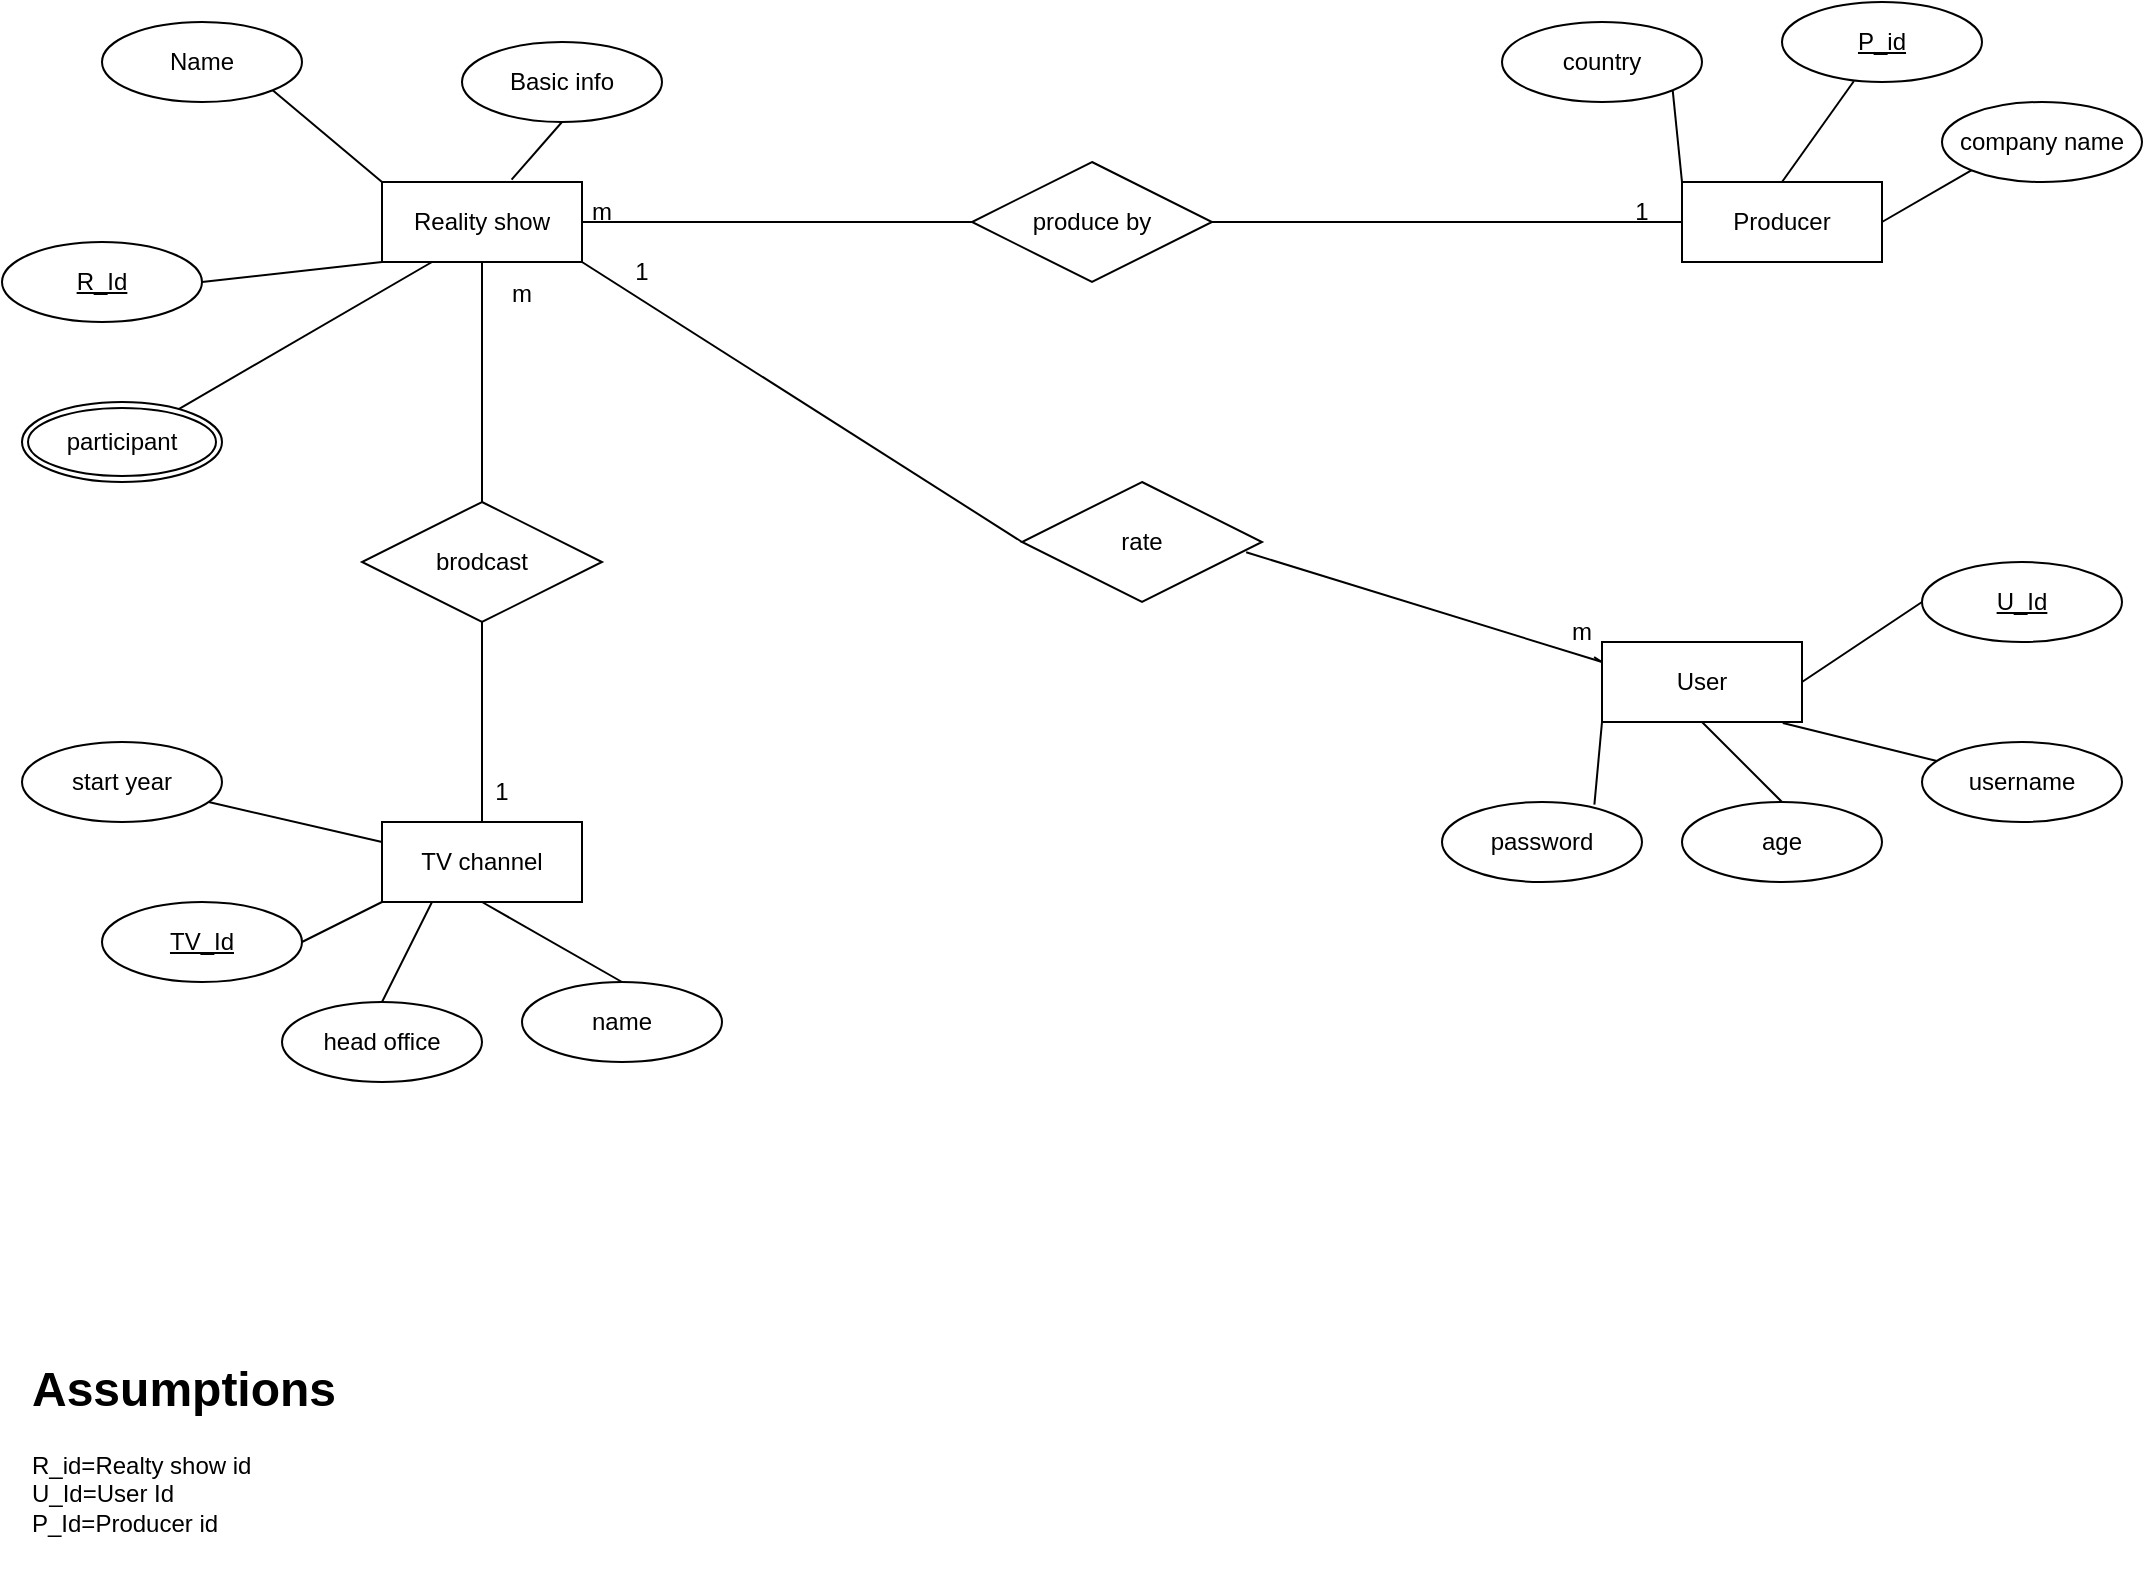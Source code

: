 <mxfile version="21.3.8" type="device">
  <diagram name="Page-1" id="zZePVW0mCl9_P6tovyuH">
    <mxGraphModel dx="2085" dy="578" grid="1" gridSize="10" guides="1" tooltips="1" connect="1" arrows="1" fold="1" page="1" pageScale="1" pageWidth="850" pageHeight="1100" math="0" shadow="0">
      <root>
        <mxCell id="0" />
        <mxCell id="1" parent="0" />
        <mxCell id="Hb2QPvDebyr5uTv4UzMN-5" value="User" style="whiteSpace=wrap;html=1;align=center;" vertex="1" parent="1">
          <mxGeometry x="620" y="380" width="100" height="40" as="geometry" />
        </mxCell>
        <mxCell id="Hb2QPvDebyr5uTv4UzMN-10" value="Reality show" style="whiteSpace=wrap;html=1;align=center;" vertex="1" parent="1">
          <mxGeometry x="10" y="150" width="100" height="40" as="geometry" />
        </mxCell>
        <mxCell id="Hb2QPvDebyr5uTv4UzMN-11" value="Producer" style="whiteSpace=wrap;html=1;align=center;" vertex="1" parent="1">
          <mxGeometry x="660" y="150" width="100" height="40" as="geometry" />
        </mxCell>
        <mxCell id="Hb2QPvDebyr5uTv4UzMN-12" value="Name" style="ellipse;whiteSpace=wrap;html=1;align=center;" vertex="1" parent="1">
          <mxGeometry x="-130" y="70" width="100" height="40" as="geometry" />
        </mxCell>
        <mxCell id="Hb2QPvDebyr5uTv4UzMN-13" value="Basic info" style="ellipse;whiteSpace=wrap;html=1;align=center;" vertex="1" parent="1">
          <mxGeometry x="50" y="80" width="100" height="40" as="geometry" />
        </mxCell>
        <mxCell id="Hb2QPvDebyr5uTv4UzMN-14" value="R_Id" style="ellipse;whiteSpace=wrap;html=1;align=center;fontStyle=4;" vertex="1" parent="1">
          <mxGeometry x="-180" y="180" width="100" height="40" as="geometry" />
        </mxCell>
        <mxCell id="Hb2QPvDebyr5uTv4UzMN-15" value="" style="endArrow=none;html=1;rounded=0;entryX=0.5;entryY=1;entryDx=0;entryDy=0;exitX=0.648;exitY=-0.029;exitDx=0;exitDy=0;exitPerimeter=0;" edge="1" parent="1" source="Hb2QPvDebyr5uTv4UzMN-10" target="Hb2QPvDebyr5uTv4UzMN-13">
          <mxGeometry width="50" height="50" relative="1" as="geometry">
            <mxPoint x="220" y="370" as="sourcePoint" />
            <mxPoint x="270" y="320" as="targetPoint" />
          </mxGeometry>
        </mxCell>
        <mxCell id="Hb2QPvDebyr5uTv4UzMN-16" value="" style="endArrow=none;html=1;rounded=0;entryX=1;entryY=1;entryDx=0;entryDy=0;exitX=0;exitY=0;exitDx=0;exitDy=0;" edge="1" parent="1" source="Hb2QPvDebyr5uTv4UzMN-10" target="Hb2QPvDebyr5uTv4UzMN-12">
          <mxGeometry width="50" height="50" relative="1" as="geometry">
            <mxPoint x="220" y="370" as="sourcePoint" />
            <mxPoint x="270" y="320" as="targetPoint" />
          </mxGeometry>
        </mxCell>
        <mxCell id="Hb2QPvDebyr5uTv4UzMN-17" value="" style="endArrow=none;html=1;rounded=0;entryX=0;entryY=1;entryDx=0;entryDy=0;exitX=1;exitY=0.5;exitDx=0;exitDy=0;" edge="1" parent="1" source="Hb2QPvDebyr5uTv4UzMN-14" target="Hb2QPvDebyr5uTv4UzMN-10">
          <mxGeometry width="50" height="50" relative="1" as="geometry">
            <mxPoint x="220" y="370" as="sourcePoint" />
            <mxPoint x="270" y="320" as="targetPoint" />
          </mxGeometry>
        </mxCell>
        <mxCell id="Hb2QPvDebyr5uTv4UzMN-18" value="TV_Id" style="ellipse;whiteSpace=wrap;html=1;align=center;fontStyle=4;" vertex="1" parent="1">
          <mxGeometry x="-130" y="510" width="100" height="40" as="geometry" />
        </mxCell>
        <mxCell id="Hb2QPvDebyr5uTv4UzMN-19" value="name" style="ellipse;whiteSpace=wrap;html=1;align=center;" vertex="1" parent="1">
          <mxGeometry x="80" y="550" width="100" height="40" as="geometry" />
        </mxCell>
        <mxCell id="Hb2QPvDebyr5uTv4UzMN-20" value="country" style="ellipse;whiteSpace=wrap;html=1;align=center;" vertex="1" parent="1">
          <mxGeometry x="570" y="70" width="100" height="40" as="geometry" />
        </mxCell>
        <mxCell id="Hb2QPvDebyr5uTv4UzMN-21" value="P_id" style="ellipse;whiteSpace=wrap;html=1;align=center;fontStyle=4;" vertex="1" parent="1">
          <mxGeometry x="710" y="60" width="100" height="40" as="geometry" />
        </mxCell>
        <mxCell id="Hb2QPvDebyr5uTv4UzMN-22" value="company name" style="ellipse;whiteSpace=wrap;html=1;align=center;" vertex="1" parent="1">
          <mxGeometry x="790" y="110" width="100" height="40" as="geometry" />
        </mxCell>
        <mxCell id="Hb2QPvDebyr5uTv4UzMN-23" value="TV channel" style="whiteSpace=wrap;html=1;align=center;" vertex="1" parent="1">
          <mxGeometry x="10" y="470" width="100" height="40" as="geometry" />
        </mxCell>
        <mxCell id="Hb2QPvDebyr5uTv4UzMN-24" value="" style="endArrow=none;html=1;rounded=0;exitX=1;exitY=0.5;exitDx=0;exitDy=0;entryX=0;entryY=1;entryDx=0;entryDy=0;" edge="1" parent="1" source="Hb2QPvDebyr5uTv4UzMN-18" target="Hb2QPvDebyr5uTv4UzMN-23">
          <mxGeometry width="50" height="50" relative="1" as="geometry">
            <mxPoint x="230" y="370" as="sourcePoint" />
            <mxPoint x="280" y="320" as="targetPoint" />
          </mxGeometry>
        </mxCell>
        <mxCell id="Hb2QPvDebyr5uTv4UzMN-25" value="" style="endArrow=none;html=1;rounded=0;entryX=0.359;entryY=0.991;entryDx=0;entryDy=0;entryPerimeter=0;exitX=0.5;exitY=0;exitDx=0;exitDy=0;" edge="1" parent="1" source="Hb2QPvDebyr5uTv4UzMN-11" target="Hb2QPvDebyr5uTv4UzMN-21">
          <mxGeometry width="50" height="50" relative="1" as="geometry">
            <mxPoint x="230" y="370" as="sourcePoint" />
            <mxPoint x="280" y="320" as="targetPoint" />
          </mxGeometry>
        </mxCell>
        <mxCell id="Hb2QPvDebyr5uTv4UzMN-26" value="" style="endArrow=none;html=1;rounded=0;exitX=0;exitY=0;exitDx=0;exitDy=0;entryX=1;entryY=1;entryDx=0;entryDy=0;" edge="1" parent="1" source="Hb2QPvDebyr5uTv4UzMN-11" target="Hb2QPvDebyr5uTv4UzMN-20">
          <mxGeometry width="50" height="50" relative="1" as="geometry">
            <mxPoint x="230" y="370" as="sourcePoint" />
            <mxPoint x="280" y="320" as="targetPoint" />
          </mxGeometry>
        </mxCell>
        <mxCell id="Hb2QPvDebyr5uTv4UzMN-27" value="" style="endArrow=none;html=1;rounded=0;exitX=0.5;exitY=0;exitDx=0;exitDy=0;entryX=0.5;entryY=1;entryDx=0;entryDy=0;" edge="1" parent="1" source="Hb2QPvDebyr5uTv4UzMN-19" target="Hb2QPvDebyr5uTv4UzMN-23">
          <mxGeometry width="50" height="50" relative="1" as="geometry">
            <mxPoint x="230" y="370" as="sourcePoint" />
            <mxPoint x="280" y="320" as="targetPoint" />
          </mxGeometry>
        </mxCell>
        <mxCell id="Hb2QPvDebyr5uTv4UzMN-29" value="" style="endArrow=none;html=1;rounded=0;entryX=0;entryY=0.5;entryDx=0;entryDy=0;exitX=1;exitY=0.5;exitDx=0;exitDy=0;" edge="1" parent="1" source="Hb2QPvDebyr5uTv4UzMN-10" target="Hb2QPvDebyr5uTv4UzMN-31">
          <mxGeometry width="50" height="50" relative="1" as="geometry">
            <mxPoint x="120" y="170" as="sourcePoint" />
            <mxPoint x="280" y="320" as="targetPoint" />
          </mxGeometry>
        </mxCell>
        <mxCell id="Hb2QPvDebyr5uTv4UzMN-30" value="" style="endArrow=none;html=1;rounded=0;entryX=0;entryY=1;entryDx=0;entryDy=0;exitX=1;exitY=0.5;exitDx=0;exitDy=0;" edge="1" parent="1" source="Hb2QPvDebyr5uTv4UzMN-11" target="Hb2QPvDebyr5uTv4UzMN-22">
          <mxGeometry width="50" height="50" relative="1" as="geometry">
            <mxPoint x="230" y="370" as="sourcePoint" />
            <mxPoint x="280" y="320" as="targetPoint" />
          </mxGeometry>
        </mxCell>
        <mxCell id="Hb2QPvDebyr5uTv4UzMN-31" value="produce by" style="shape=rhombus;perimeter=rhombusPerimeter;whiteSpace=wrap;html=1;align=center;" vertex="1" parent="1">
          <mxGeometry x="305" y="140" width="120" height="60" as="geometry" />
        </mxCell>
        <mxCell id="Hb2QPvDebyr5uTv4UzMN-32" value="password" style="ellipse;whiteSpace=wrap;html=1;align=center;" vertex="1" parent="1">
          <mxGeometry x="540" y="460" width="100" height="40" as="geometry" />
        </mxCell>
        <mxCell id="Hb2QPvDebyr5uTv4UzMN-33" value="U_Id" style="ellipse;whiteSpace=wrap;html=1;align=center;fontStyle=4;" vertex="1" parent="1">
          <mxGeometry x="780" y="340" width="100" height="40" as="geometry" />
        </mxCell>
        <mxCell id="Hb2QPvDebyr5uTv4UzMN-34" value="username" style="ellipse;whiteSpace=wrap;html=1;align=center;" vertex="1" parent="1">
          <mxGeometry x="780" y="430" width="100" height="40" as="geometry" />
        </mxCell>
        <mxCell id="Hb2QPvDebyr5uTv4UzMN-44" style="edgeStyle=none;rounded=0;orthogonalLoop=1;jettySize=auto;html=1;" edge="1" parent="1" source="Hb2QPvDebyr5uTv4UzMN-35">
          <mxGeometry relative="1" as="geometry">
            <mxPoint x="710" y="470" as="targetPoint" />
          </mxGeometry>
        </mxCell>
        <mxCell id="Hb2QPvDebyr5uTv4UzMN-35" value="age" style="ellipse;whiteSpace=wrap;html=1;align=center;" vertex="1" parent="1">
          <mxGeometry x="660" y="460" width="100" height="40" as="geometry" />
        </mxCell>
        <mxCell id="Hb2QPvDebyr5uTv4UzMN-36" value="rate" style="shape=rhombus;perimeter=rhombusPerimeter;whiteSpace=wrap;html=1;align=center;" vertex="1" parent="1">
          <mxGeometry x="330" y="300" width="120" height="60" as="geometry" />
        </mxCell>
        <mxCell id="Hb2QPvDebyr5uTv4UzMN-37" value="" style="endArrow=none;html=1;rounded=0;exitX=1;exitY=1;exitDx=0;exitDy=0;entryX=0;entryY=0.5;entryDx=0;entryDy=0;" edge="1" parent="1" source="Hb2QPvDebyr5uTv4UzMN-10" target="Hb2QPvDebyr5uTv4UzMN-36">
          <mxGeometry relative="1" as="geometry">
            <mxPoint x="170" y="340" as="sourcePoint" />
            <mxPoint x="330" y="340" as="targetPoint" />
          </mxGeometry>
        </mxCell>
        <mxCell id="Hb2QPvDebyr5uTv4UzMN-38" value="" style="endArrow=none;html=1;rounded=0;entryX=0;entryY=0.25;entryDx=0;entryDy=0;exitX=0.934;exitY=0.586;exitDx=0;exitDy=0;exitPerimeter=0;" edge="1" parent="1" target="Hb2QPvDebyr5uTv4UzMN-5">
          <mxGeometry relative="1" as="geometry">
            <mxPoint x="616.04" y="387.58" as="sourcePoint" />
            <mxPoint x="330" y="340" as="targetPoint" />
          </mxGeometry>
        </mxCell>
        <mxCell id="Hb2QPvDebyr5uTv4UzMN-39" value="participant" style="ellipse;shape=doubleEllipse;margin=3;whiteSpace=wrap;html=1;align=center;" vertex="1" parent="1">
          <mxGeometry x="-170" y="260" width="100" height="40" as="geometry" />
        </mxCell>
        <mxCell id="Hb2QPvDebyr5uTv4UzMN-40" value="" style="endArrow=none;html=1;rounded=0;entryX=0.25;entryY=1;entryDx=0;entryDy=0;" edge="1" parent="1" source="Hb2QPvDebyr5uTv4UzMN-39" target="Hb2QPvDebyr5uTv4UzMN-10">
          <mxGeometry relative="1" as="geometry">
            <mxPoint x="170" y="340" as="sourcePoint" />
            <mxPoint x="330" y="340" as="targetPoint" />
          </mxGeometry>
        </mxCell>
        <mxCell id="Hb2QPvDebyr5uTv4UzMN-42" value="" style="endArrow=none;html=1;rounded=0;entryX=0;entryY=1;entryDx=0;entryDy=0;exitX=0.762;exitY=0.032;exitDx=0;exitDy=0;exitPerimeter=0;" edge="1" parent="1" source="Hb2QPvDebyr5uTv4UzMN-32" target="Hb2QPvDebyr5uTv4UzMN-5">
          <mxGeometry width="50" height="50" relative="1" as="geometry">
            <mxPoint x="230" y="370" as="sourcePoint" />
            <mxPoint x="280" y="320" as="targetPoint" />
          </mxGeometry>
        </mxCell>
        <mxCell id="Hb2QPvDebyr5uTv4UzMN-43" value="" style="endArrow=none;html=1;rounded=0;entryX=0.5;entryY=1;entryDx=0;entryDy=0;" edge="1" parent="1" target="Hb2QPvDebyr5uTv4UzMN-5">
          <mxGeometry width="50" height="50" relative="1" as="geometry">
            <mxPoint x="710" y="460" as="sourcePoint" />
            <mxPoint x="280" y="320" as="targetPoint" />
          </mxGeometry>
        </mxCell>
        <mxCell id="Hb2QPvDebyr5uTv4UzMN-45" value="" style="endArrow=none;html=1;rounded=0;exitX=0.904;exitY=1.012;exitDx=0;exitDy=0;exitPerimeter=0;" edge="1" parent="1" source="Hb2QPvDebyr5uTv4UzMN-5" target="Hb2QPvDebyr5uTv4UzMN-34">
          <mxGeometry width="50" height="50" relative="1" as="geometry">
            <mxPoint x="230" y="370" as="sourcePoint" />
            <mxPoint x="280" y="320" as="targetPoint" />
          </mxGeometry>
        </mxCell>
        <mxCell id="Hb2QPvDebyr5uTv4UzMN-46" value="" style="endArrow=none;html=1;rounded=0;exitX=0;exitY=0.5;exitDx=0;exitDy=0;entryX=1;entryY=0.5;entryDx=0;entryDy=0;" edge="1" parent="1" source="Hb2QPvDebyr5uTv4UzMN-33" target="Hb2QPvDebyr5uTv4UzMN-5">
          <mxGeometry width="50" height="50" relative="1" as="geometry">
            <mxPoint x="230" y="370" as="sourcePoint" />
            <mxPoint x="280" y="320" as="targetPoint" />
          </mxGeometry>
        </mxCell>
        <mxCell id="Hb2QPvDebyr5uTv4UzMN-47" value="brodcast" style="shape=rhombus;perimeter=rhombusPerimeter;whiteSpace=wrap;html=1;align=center;" vertex="1" parent="1">
          <mxGeometry y="310" width="120" height="60" as="geometry" />
        </mxCell>
        <mxCell id="Hb2QPvDebyr5uTv4UzMN-49" value="" style="endArrow=none;html=1;rounded=0;exitX=0.5;exitY=0;exitDx=0;exitDy=0;entryX=0.5;entryY=1;entryDx=0;entryDy=0;" edge="1" parent="1" source="Hb2QPvDebyr5uTv4UzMN-47" target="Hb2QPvDebyr5uTv4UzMN-10">
          <mxGeometry width="50" height="50" relative="1" as="geometry">
            <mxPoint x="340" y="370" as="sourcePoint" />
            <mxPoint x="390" y="320" as="targetPoint" />
          </mxGeometry>
        </mxCell>
        <mxCell id="Hb2QPvDebyr5uTv4UzMN-50" value="" style="endArrow=none;html=1;rounded=0;exitX=0.5;exitY=0;exitDx=0;exitDy=0;entryX=0.5;entryY=1;entryDx=0;entryDy=0;" edge="1" parent="1" source="Hb2QPvDebyr5uTv4UzMN-23" target="Hb2QPvDebyr5uTv4UzMN-47">
          <mxGeometry width="50" height="50" relative="1" as="geometry">
            <mxPoint x="340" y="370" as="sourcePoint" />
            <mxPoint x="390" y="320" as="targetPoint" />
          </mxGeometry>
        </mxCell>
        <mxCell id="Hb2QPvDebyr5uTv4UzMN-51" value="start year" style="ellipse;whiteSpace=wrap;html=1;align=center;" vertex="1" parent="1">
          <mxGeometry x="-170" y="430" width="100" height="40" as="geometry" />
        </mxCell>
        <mxCell id="Hb2QPvDebyr5uTv4UzMN-52" value="head office" style="ellipse;whiteSpace=wrap;html=1;align=center;" vertex="1" parent="1">
          <mxGeometry x="-40" y="560" width="100" height="40" as="geometry" />
        </mxCell>
        <mxCell id="Hb2QPvDebyr5uTv4UzMN-55" value="" style="endArrow=none;html=1;rounded=0;exitX=0.5;exitY=0;exitDx=0;exitDy=0;entryX=0.25;entryY=1;entryDx=0;entryDy=0;" edge="1" parent="1" source="Hb2QPvDebyr5uTv4UzMN-52" target="Hb2QPvDebyr5uTv4UzMN-23">
          <mxGeometry width="50" height="50" relative="1" as="geometry">
            <mxPoint x="340" y="290" as="sourcePoint" />
            <mxPoint x="390" y="240" as="targetPoint" />
          </mxGeometry>
        </mxCell>
        <mxCell id="Hb2QPvDebyr5uTv4UzMN-56" value="" style="endArrow=none;html=1;rounded=0;entryX=0;entryY=0.25;entryDx=0;entryDy=0;" edge="1" parent="1" source="Hb2QPvDebyr5uTv4UzMN-51" target="Hb2QPvDebyr5uTv4UzMN-23">
          <mxGeometry width="50" height="50" relative="1" as="geometry">
            <mxPoint x="340" y="290" as="sourcePoint" />
            <mxPoint x="390" y="240" as="targetPoint" />
          </mxGeometry>
        </mxCell>
        <mxCell id="Hb2QPvDebyr5uTv4UzMN-58" value="" style="endArrow=none;html=1;rounded=0;entryX=0;entryY=0.5;entryDx=0;entryDy=0;exitX=1;exitY=0.5;exitDx=0;exitDy=0;" edge="1" parent="1" source="Hb2QPvDebyr5uTv4UzMN-31" target="Hb2QPvDebyr5uTv4UzMN-11">
          <mxGeometry width="50" height="50" relative="1" as="geometry">
            <mxPoint x="425" y="170" as="sourcePoint" />
            <mxPoint x="600" y="170" as="targetPoint" />
          </mxGeometry>
        </mxCell>
        <mxCell id="Hb2QPvDebyr5uTv4UzMN-59" value="1" style="text;html=1;strokeColor=none;fillColor=none;align=center;verticalAlign=middle;whiteSpace=wrap;rounded=0;" vertex="1" parent="1">
          <mxGeometry x="610" y="150" width="60" height="30" as="geometry" />
        </mxCell>
        <mxCell id="Hb2QPvDebyr5uTv4UzMN-61" value="&lt;h1&gt;Assumptions&lt;/h1&gt;&lt;div&gt;R_id=Realty show id&lt;/div&gt;&lt;div&gt;U_Id=User Id&lt;/div&gt;&lt;div&gt;P_Id=Producer id&lt;/div&gt;" style="text;html=1;strokeColor=none;fillColor=none;spacing=5;spacingTop=-20;whiteSpace=wrap;overflow=hidden;rounded=0;" vertex="1" parent="1">
          <mxGeometry x="-170" y="734" width="190" height="120" as="geometry" />
        </mxCell>
        <mxCell id="Hb2QPvDebyr5uTv4UzMN-62" value="m" style="text;html=1;strokeColor=none;fillColor=none;align=center;verticalAlign=middle;whiteSpace=wrap;rounded=0;" vertex="1" parent="1">
          <mxGeometry x="90" y="150" width="60" height="30" as="geometry" />
        </mxCell>
        <mxCell id="Hb2QPvDebyr5uTv4UzMN-64" value="" style="endArrow=none;html=1;rounded=0;exitX=0.934;exitY=0.586;exitDx=0;exitDy=0;exitPerimeter=0;" edge="1" parent="1" source="Hb2QPvDebyr5uTv4UzMN-36">
          <mxGeometry relative="1" as="geometry">
            <mxPoint x="442" y="335" as="sourcePoint" />
            <mxPoint x="620" y="390" as="targetPoint" />
          </mxGeometry>
        </mxCell>
        <mxCell id="Hb2QPvDebyr5uTv4UzMN-65" value="1" style="text;html=1;strokeColor=none;fillColor=none;align=center;verticalAlign=middle;whiteSpace=wrap;rounded=0;" vertex="1" parent="1">
          <mxGeometry x="110" y="180" width="60" height="30" as="geometry" />
        </mxCell>
        <mxCell id="Hb2QPvDebyr5uTv4UzMN-66" value="m" style="text;html=1;strokeColor=none;fillColor=none;align=center;verticalAlign=middle;whiteSpace=wrap;rounded=0;" vertex="1" parent="1">
          <mxGeometry x="580" y="360" width="60" height="30" as="geometry" />
        </mxCell>
        <mxCell id="Hb2QPvDebyr5uTv4UzMN-67" value="m" style="text;html=1;strokeColor=none;fillColor=none;align=center;verticalAlign=middle;whiteSpace=wrap;rounded=0;" vertex="1" parent="1">
          <mxGeometry x="50" y="191" width="60" height="30" as="geometry" />
        </mxCell>
        <mxCell id="Hb2QPvDebyr5uTv4UzMN-68" value="1" style="text;html=1;strokeColor=none;fillColor=none;align=center;verticalAlign=middle;whiteSpace=wrap;rounded=0;" vertex="1" parent="1">
          <mxGeometry x="40" y="440" width="60" height="30" as="geometry" />
        </mxCell>
        <mxCell id="Hb2QPvDebyr5uTv4UzMN-69" value="" style="edgeStyle=none;rounded=0;orthogonalLoop=1;jettySize=auto;html=1;" edge="1" parent="1" source="Hb2QPvDebyr5uTv4UzMN-23" target="Hb2QPvDebyr5uTv4UzMN-68">
          <mxGeometry relative="1" as="geometry" />
        </mxCell>
      </root>
    </mxGraphModel>
  </diagram>
</mxfile>
